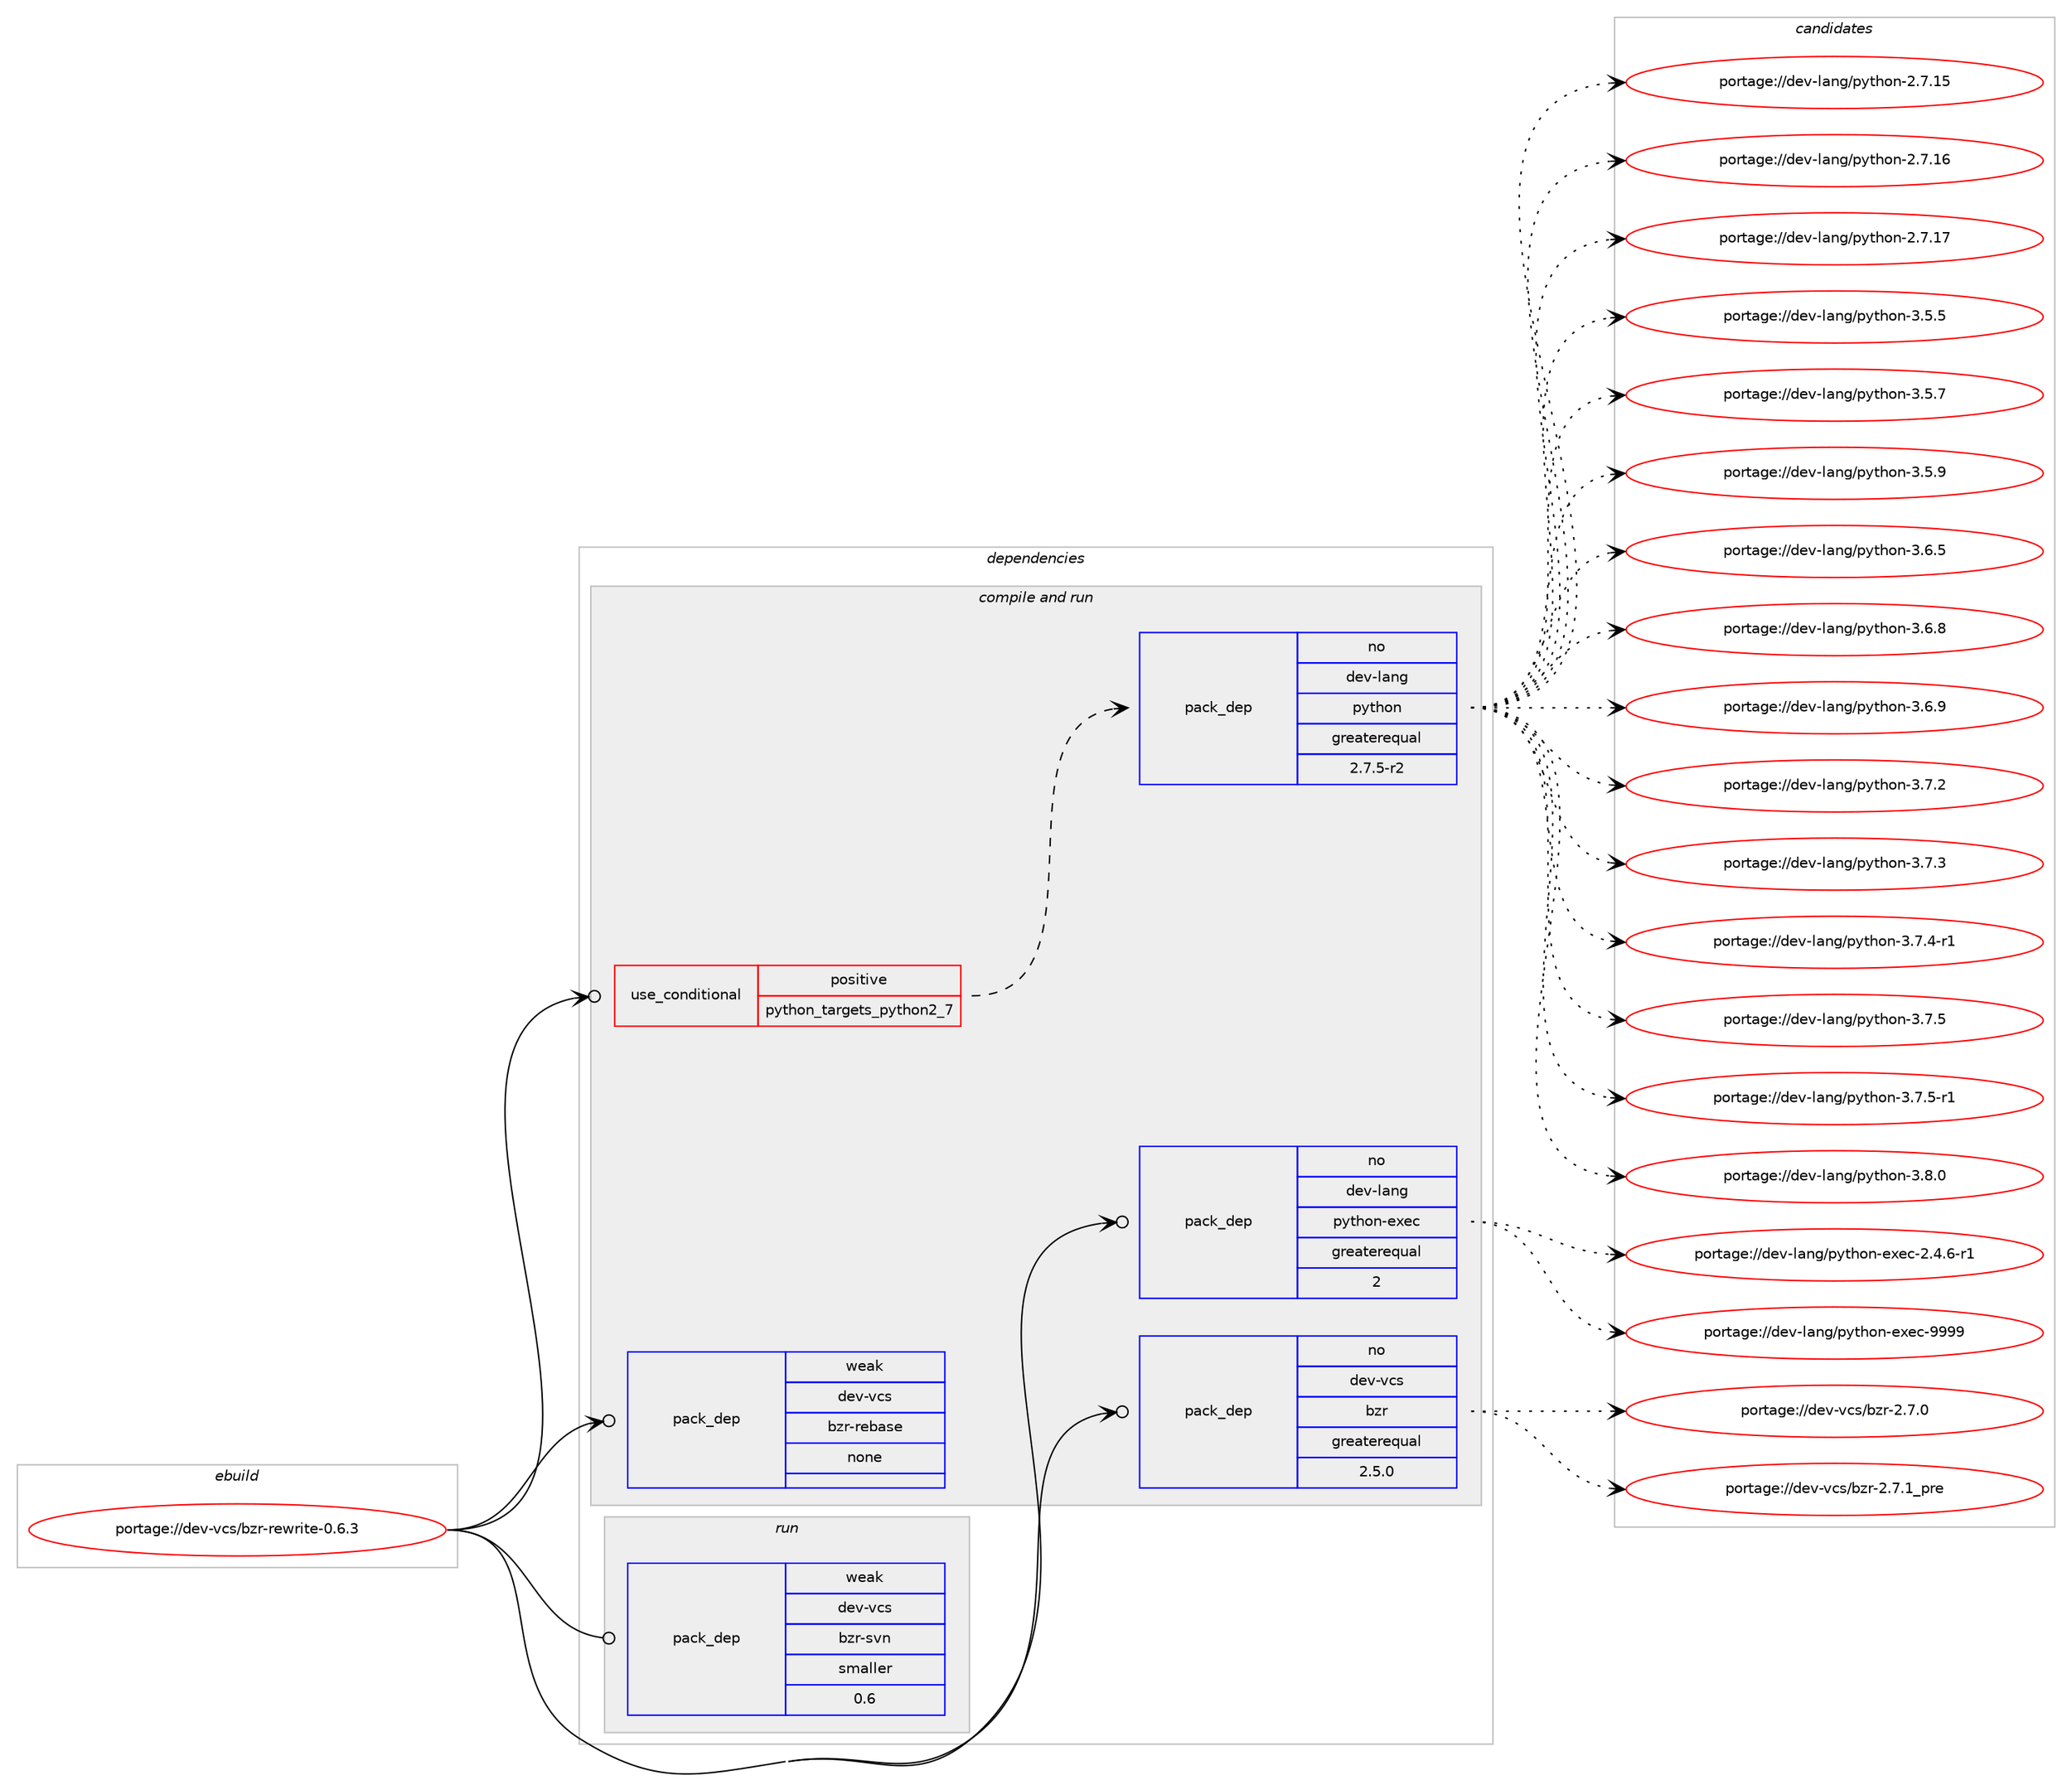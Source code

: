 digraph prolog {

# *************
# Graph options
# *************

newrank=true;
concentrate=true;
compound=true;
graph [rankdir=LR,fontname=Helvetica,fontsize=10,ranksep=1.5];#, ranksep=2.5, nodesep=0.2];
edge  [arrowhead=vee];
node  [fontname=Helvetica,fontsize=10];

# **********
# The ebuild
# **********

subgraph cluster_leftcol {
color=gray;
rank=same;
label=<<i>ebuild</i>>;
id [label="portage://dev-vcs/bzr-rewrite-0.6.3", color=red, width=4, href="../dev-vcs/bzr-rewrite-0.6.3.svg"];
}

# ****************
# The dependencies
# ****************

subgraph cluster_midcol {
color=gray;
label=<<i>dependencies</i>>;
subgraph cluster_compile {
fillcolor="#eeeeee";
style=filled;
label=<<i>compile</i>>;
}
subgraph cluster_compileandrun {
fillcolor="#eeeeee";
style=filled;
label=<<i>compile and run</i>>;
subgraph cond71996 {
dependency266155 [label=<<TABLE BORDER="0" CELLBORDER="1" CELLSPACING="0" CELLPADDING="4"><TR><TD ROWSPAN="3" CELLPADDING="10">use_conditional</TD></TR><TR><TD>positive</TD></TR><TR><TD>python_targets_python2_7</TD></TR></TABLE>>, shape=none, color=red];
subgraph pack190429 {
dependency266156 [label=<<TABLE BORDER="0" CELLBORDER="1" CELLSPACING="0" CELLPADDING="4" WIDTH="220"><TR><TD ROWSPAN="6" CELLPADDING="30">pack_dep</TD></TR><TR><TD WIDTH="110">no</TD></TR><TR><TD>dev-lang</TD></TR><TR><TD>python</TD></TR><TR><TD>greaterequal</TD></TR><TR><TD>2.7.5-r2</TD></TR></TABLE>>, shape=none, color=blue];
}
dependency266155:e -> dependency266156:w [weight=20,style="dashed",arrowhead="vee"];
}
id:e -> dependency266155:w [weight=20,style="solid",arrowhead="odotvee"];
subgraph pack190430 {
dependency266157 [label=<<TABLE BORDER="0" CELLBORDER="1" CELLSPACING="0" CELLPADDING="4" WIDTH="220"><TR><TD ROWSPAN="6" CELLPADDING="30">pack_dep</TD></TR><TR><TD WIDTH="110">no</TD></TR><TR><TD>dev-lang</TD></TR><TR><TD>python-exec</TD></TR><TR><TD>greaterequal</TD></TR><TR><TD>2</TD></TR></TABLE>>, shape=none, color=blue];
}
id:e -> dependency266157:w [weight=20,style="solid",arrowhead="odotvee"];
subgraph pack190431 {
dependency266158 [label=<<TABLE BORDER="0" CELLBORDER="1" CELLSPACING="0" CELLPADDING="4" WIDTH="220"><TR><TD ROWSPAN="6" CELLPADDING="30">pack_dep</TD></TR><TR><TD WIDTH="110">no</TD></TR><TR><TD>dev-vcs</TD></TR><TR><TD>bzr</TD></TR><TR><TD>greaterequal</TD></TR><TR><TD>2.5.0</TD></TR></TABLE>>, shape=none, color=blue];
}
id:e -> dependency266158:w [weight=20,style="solid",arrowhead="odotvee"];
subgraph pack190432 {
dependency266159 [label=<<TABLE BORDER="0" CELLBORDER="1" CELLSPACING="0" CELLPADDING="4" WIDTH="220"><TR><TD ROWSPAN="6" CELLPADDING="30">pack_dep</TD></TR><TR><TD WIDTH="110">weak</TD></TR><TR><TD>dev-vcs</TD></TR><TR><TD>bzr-rebase</TD></TR><TR><TD>none</TD></TR><TR><TD></TD></TR></TABLE>>, shape=none, color=blue];
}
id:e -> dependency266159:w [weight=20,style="solid",arrowhead="odotvee"];
}
subgraph cluster_run {
fillcolor="#eeeeee";
style=filled;
label=<<i>run</i>>;
subgraph pack190433 {
dependency266160 [label=<<TABLE BORDER="0" CELLBORDER="1" CELLSPACING="0" CELLPADDING="4" WIDTH="220"><TR><TD ROWSPAN="6" CELLPADDING="30">pack_dep</TD></TR><TR><TD WIDTH="110">weak</TD></TR><TR><TD>dev-vcs</TD></TR><TR><TD>bzr-svn</TD></TR><TR><TD>smaller</TD></TR><TR><TD>0.6</TD></TR></TABLE>>, shape=none, color=blue];
}
id:e -> dependency266160:w [weight=20,style="solid",arrowhead="odot"];
}
}

# **************
# The candidates
# **************

subgraph cluster_choices {
rank=same;
color=gray;
label=<<i>candidates</i>>;

subgraph choice190429 {
color=black;
nodesep=1;
choiceportage10010111845108971101034711212111610411111045504655464953 [label="portage://dev-lang/python-2.7.15", color=red, width=4,href="../dev-lang/python-2.7.15.svg"];
choiceportage10010111845108971101034711212111610411111045504655464954 [label="portage://dev-lang/python-2.7.16", color=red, width=4,href="../dev-lang/python-2.7.16.svg"];
choiceportage10010111845108971101034711212111610411111045504655464955 [label="portage://dev-lang/python-2.7.17", color=red, width=4,href="../dev-lang/python-2.7.17.svg"];
choiceportage100101118451089711010347112121116104111110455146534653 [label="portage://dev-lang/python-3.5.5", color=red, width=4,href="../dev-lang/python-3.5.5.svg"];
choiceportage100101118451089711010347112121116104111110455146534655 [label="portage://dev-lang/python-3.5.7", color=red, width=4,href="../dev-lang/python-3.5.7.svg"];
choiceportage100101118451089711010347112121116104111110455146534657 [label="portage://dev-lang/python-3.5.9", color=red, width=4,href="../dev-lang/python-3.5.9.svg"];
choiceportage100101118451089711010347112121116104111110455146544653 [label="portage://dev-lang/python-3.6.5", color=red, width=4,href="../dev-lang/python-3.6.5.svg"];
choiceportage100101118451089711010347112121116104111110455146544656 [label="portage://dev-lang/python-3.6.8", color=red, width=4,href="../dev-lang/python-3.6.8.svg"];
choiceportage100101118451089711010347112121116104111110455146544657 [label="portage://dev-lang/python-3.6.9", color=red, width=4,href="../dev-lang/python-3.6.9.svg"];
choiceportage100101118451089711010347112121116104111110455146554650 [label="portage://dev-lang/python-3.7.2", color=red, width=4,href="../dev-lang/python-3.7.2.svg"];
choiceportage100101118451089711010347112121116104111110455146554651 [label="portage://dev-lang/python-3.7.3", color=red, width=4,href="../dev-lang/python-3.7.3.svg"];
choiceportage1001011184510897110103471121211161041111104551465546524511449 [label="portage://dev-lang/python-3.7.4-r1", color=red, width=4,href="../dev-lang/python-3.7.4-r1.svg"];
choiceportage100101118451089711010347112121116104111110455146554653 [label="portage://dev-lang/python-3.7.5", color=red, width=4,href="../dev-lang/python-3.7.5.svg"];
choiceportage1001011184510897110103471121211161041111104551465546534511449 [label="portage://dev-lang/python-3.7.5-r1", color=red, width=4,href="../dev-lang/python-3.7.5-r1.svg"];
choiceportage100101118451089711010347112121116104111110455146564648 [label="portage://dev-lang/python-3.8.0", color=red, width=4,href="../dev-lang/python-3.8.0.svg"];
dependency266156:e -> choiceportage10010111845108971101034711212111610411111045504655464953:w [style=dotted,weight="100"];
dependency266156:e -> choiceportage10010111845108971101034711212111610411111045504655464954:w [style=dotted,weight="100"];
dependency266156:e -> choiceportage10010111845108971101034711212111610411111045504655464955:w [style=dotted,weight="100"];
dependency266156:e -> choiceportage100101118451089711010347112121116104111110455146534653:w [style=dotted,weight="100"];
dependency266156:e -> choiceportage100101118451089711010347112121116104111110455146534655:w [style=dotted,weight="100"];
dependency266156:e -> choiceportage100101118451089711010347112121116104111110455146534657:w [style=dotted,weight="100"];
dependency266156:e -> choiceportage100101118451089711010347112121116104111110455146544653:w [style=dotted,weight="100"];
dependency266156:e -> choiceportage100101118451089711010347112121116104111110455146544656:w [style=dotted,weight="100"];
dependency266156:e -> choiceportage100101118451089711010347112121116104111110455146544657:w [style=dotted,weight="100"];
dependency266156:e -> choiceportage100101118451089711010347112121116104111110455146554650:w [style=dotted,weight="100"];
dependency266156:e -> choiceportage100101118451089711010347112121116104111110455146554651:w [style=dotted,weight="100"];
dependency266156:e -> choiceportage1001011184510897110103471121211161041111104551465546524511449:w [style=dotted,weight="100"];
dependency266156:e -> choiceportage100101118451089711010347112121116104111110455146554653:w [style=dotted,weight="100"];
dependency266156:e -> choiceportage1001011184510897110103471121211161041111104551465546534511449:w [style=dotted,weight="100"];
dependency266156:e -> choiceportage100101118451089711010347112121116104111110455146564648:w [style=dotted,weight="100"];
}
subgraph choice190430 {
color=black;
nodesep=1;
choiceportage10010111845108971101034711212111610411111045101120101994550465246544511449 [label="portage://dev-lang/python-exec-2.4.6-r1", color=red, width=4,href="../dev-lang/python-exec-2.4.6-r1.svg"];
choiceportage10010111845108971101034711212111610411111045101120101994557575757 [label="portage://dev-lang/python-exec-9999", color=red, width=4,href="../dev-lang/python-exec-9999.svg"];
dependency266157:e -> choiceportage10010111845108971101034711212111610411111045101120101994550465246544511449:w [style=dotted,weight="100"];
dependency266157:e -> choiceportage10010111845108971101034711212111610411111045101120101994557575757:w [style=dotted,weight="100"];
}
subgraph choice190431 {
color=black;
nodesep=1;
choiceportage10010111845118991154798122114455046554648 [label="portage://dev-vcs/bzr-2.7.0", color=red, width=4,href="../dev-vcs/bzr-2.7.0.svg"];
choiceportage1001011184511899115479812211445504655464995112114101 [label="portage://dev-vcs/bzr-2.7.1_pre", color=red, width=4,href="../dev-vcs/bzr-2.7.1_pre.svg"];
dependency266158:e -> choiceportage10010111845118991154798122114455046554648:w [style=dotted,weight="100"];
dependency266158:e -> choiceportage1001011184511899115479812211445504655464995112114101:w [style=dotted,weight="100"];
}
subgraph choice190432 {
color=black;
nodesep=1;
}
subgraph choice190433 {
color=black;
nodesep=1;
}
}

}

